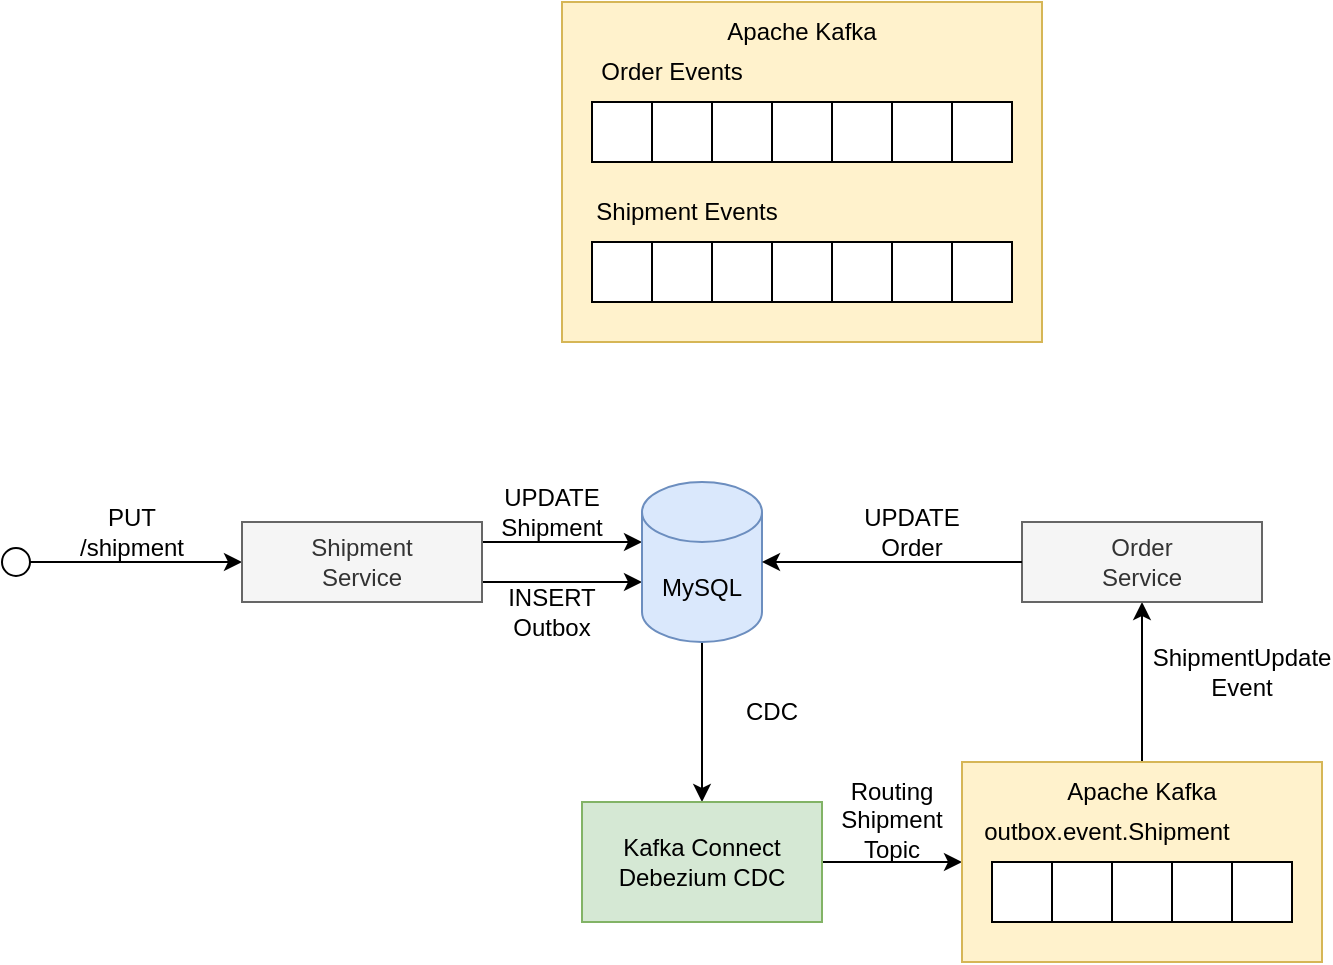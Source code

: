 <mxfile version="24.7.6">
  <diagram name="페이지-1" id="OJn4qWadmgmPl1W8cVxA">
    <mxGraphModel dx="524" dy="997" grid="1" gridSize="10" guides="1" tooltips="1" connect="1" arrows="1" fold="1" page="1" pageScale="1" pageWidth="1169" pageHeight="827" math="0" shadow="0">
      <root>
        <mxCell id="0" />
        <mxCell id="1" parent="0" />
        <mxCell id="_ZfUV2Xm4BZs3Ikk3f9N-5" style="edgeStyle=orthogonalEdgeStyle;rounded=0;orthogonalLoop=1;jettySize=auto;html=1;entryX=0;entryY=0.5;entryDx=0;entryDy=0;" parent="1" source="_ZfUV2Xm4BZs3Ikk3f9N-2" edge="1">
          <mxGeometry relative="1" as="geometry">
            <mxPoint x="160" y="300" as="targetPoint" />
          </mxGeometry>
        </mxCell>
        <mxCell id="_ZfUV2Xm4BZs3Ikk3f9N-2" value="" style="ellipse;whiteSpace=wrap;html=1;aspect=fixed;" parent="1" vertex="1">
          <mxGeometry x="40" y="293" width="14" height="14" as="geometry" />
        </mxCell>
        <mxCell id="_ZfUV2Xm4BZs3Ikk3f9N-7" style="edgeStyle=orthogonalEdgeStyle;rounded=0;orthogonalLoop=1;jettySize=auto;html=1;exitX=1;exitY=0.25;exitDx=0;exitDy=0;" parent="1" edge="1">
          <mxGeometry relative="1" as="geometry">
            <mxPoint x="280" y="290" as="sourcePoint" />
            <mxPoint x="360" y="290" as="targetPoint" />
          </mxGeometry>
        </mxCell>
        <mxCell id="_ZfUV2Xm4BZs3Ikk3f9N-8" style="edgeStyle=orthogonalEdgeStyle;rounded=0;orthogonalLoop=1;jettySize=auto;html=1;entryX=0;entryY=0.625;entryDx=0;entryDy=0;entryPerimeter=0;exitX=1;exitY=0.75;exitDx=0;exitDy=0;" parent="1" edge="1">
          <mxGeometry relative="1" as="geometry">
            <mxPoint x="280" y="310" as="sourcePoint" />
            <mxPoint x="360" y="310" as="targetPoint" />
          </mxGeometry>
        </mxCell>
        <mxCell id="_ZfUV2Xm4BZs3Ikk3f9N-9" value="Shipment&lt;div&gt;Service&lt;/div&gt;" style="rounded=0;whiteSpace=wrap;html=1;fillColor=#f5f5f5;fontColor=#333333;strokeColor=#666666;" parent="1" vertex="1">
          <mxGeometry x="160" y="280" width="120" height="40" as="geometry" />
        </mxCell>
        <mxCell id="_ZfUV2Xm4BZs3Ikk3f9N-58" style="edgeStyle=orthogonalEdgeStyle;rounded=0;orthogonalLoop=1;jettySize=auto;html=1;entryX=0.5;entryY=0;entryDx=0;entryDy=0;" parent="1" source="_ZfUV2Xm4BZs3Ikk3f9N-10" target="_ZfUV2Xm4BZs3Ikk3f9N-11" edge="1">
          <mxGeometry relative="1" as="geometry" />
        </mxCell>
        <mxCell id="_ZfUV2Xm4BZs3Ikk3f9N-10" value="MySQL" style="shape=cylinder3;whiteSpace=wrap;html=1;boundedLbl=1;backgroundOutline=1;size=15;fillColor=#dae8fc;strokeColor=#6c8ebf;" parent="1" vertex="1">
          <mxGeometry x="360" y="260" width="60" height="80" as="geometry" />
        </mxCell>
        <mxCell id="_ZfUV2Xm4BZs3Ikk3f9N-57" style="edgeStyle=orthogonalEdgeStyle;rounded=0;orthogonalLoop=1;jettySize=auto;html=1;entryX=0;entryY=0.5;entryDx=0;entryDy=0;" parent="1" source="_ZfUV2Xm4BZs3Ikk3f9N-11" target="_ZfUV2Xm4BZs3Ikk3f9N-13" edge="1">
          <mxGeometry relative="1" as="geometry" />
        </mxCell>
        <mxCell id="_ZfUV2Xm4BZs3Ikk3f9N-11" value="Kafka Connect&lt;div&gt;Debezium CDC&lt;/div&gt;" style="rounded=0;whiteSpace=wrap;html=1;fillColor=#d5e8d4;strokeColor=#82b366;" parent="1" vertex="1">
          <mxGeometry x="330" y="420" width="120" height="60" as="geometry" />
        </mxCell>
        <mxCell id="_ZfUV2Xm4BZs3Ikk3f9N-12" value="" style="group;fillColor=#fff2cc;strokeColor=#d6b656;container=0;" parent="1" vertex="1" connectable="0">
          <mxGeometry x="520" y="400" width="180" height="100" as="geometry" />
        </mxCell>
        <mxCell id="_ZfUV2Xm4BZs3Ikk3f9N-33" value="" style="group;fillColor=#fff2cc;strokeColor=#d6b656;" parent="1" vertex="1" connectable="0">
          <mxGeometry x="320" y="20" width="240" height="170" as="geometry" />
        </mxCell>
        <mxCell id="_ZfUV2Xm4BZs3Ikk3f9N-34" value="" style="rounded=0;whiteSpace=wrap;html=1;fillColor=#fff2cc;strokeColor=#d6b656;" parent="_ZfUV2Xm4BZs3Ikk3f9N-33" vertex="1">
          <mxGeometry width="240" height="170" as="geometry" />
        </mxCell>
        <mxCell id="_ZfUV2Xm4BZs3Ikk3f9N-35" value="Apache Kafka" style="text;html=1;align=center;verticalAlign=middle;whiteSpace=wrap;rounded=0;" parent="_ZfUV2Xm4BZs3Ikk3f9N-33" vertex="1">
          <mxGeometry x="75" width="90" height="30" as="geometry" />
        </mxCell>
        <mxCell id="_ZfUV2Xm4BZs3Ikk3f9N-36" value="" style="group" parent="_ZfUV2Xm4BZs3Ikk3f9N-33" vertex="1" connectable="0">
          <mxGeometry x="15" y="50" width="210" height="30" as="geometry" />
        </mxCell>
        <mxCell id="_ZfUV2Xm4BZs3Ikk3f9N-37" value="" style="rounded=0;whiteSpace=wrap;html=1;" parent="_ZfUV2Xm4BZs3Ikk3f9N-36" vertex="1">
          <mxGeometry width="30" height="30" as="geometry" />
        </mxCell>
        <mxCell id="_ZfUV2Xm4BZs3Ikk3f9N-38" value="" style="rounded=0;whiteSpace=wrap;html=1;" parent="_ZfUV2Xm4BZs3Ikk3f9N-36" vertex="1">
          <mxGeometry x="30" width="30" height="30" as="geometry" />
        </mxCell>
        <mxCell id="_ZfUV2Xm4BZs3Ikk3f9N-39" value="" style="rounded=0;whiteSpace=wrap;html=1;" parent="_ZfUV2Xm4BZs3Ikk3f9N-36" vertex="1">
          <mxGeometry x="60" width="30" height="30" as="geometry" />
        </mxCell>
        <mxCell id="_ZfUV2Xm4BZs3Ikk3f9N-40" value="" style="rounded=0;whiteSpace=wrap;html=1;" parent="_ZfUV2Xm4BZs3Ikk3f9N-36" vertex="1">
          <mxGeometry x="90" width="30" height="30" as="geometry" />
        </mxCell>
        <mxCell id="_ZfUV2Xm4BZs3Ikk3f9N-41" value="" style="rounded=0;whiteSpace=wrap;html=1;" parent="_ZfUV2Xm4BZs3Ikk3f9N-36" vertex="1">
          <mxGeometry x="120" width="30" height="30" as="geometry" />
        </mxCell>
        <mxCell id="_ZfUV2Xm4BZs3Ikk3f9N-42" value="" style="rounded=0;whiteSpace=wrap;html=1;" parent="_ZfUV2Xm4BZs3Ikk3f9N-36" vertex="1">
          <mxGeometry x="150" width="30" height="30" as="geometry" />
        </mxCell>
        <mxCell id="_ZfUV2Xm4BZs3Ikk3f9N-43" value="" style="rounded=0;whiteSpace=wrap;html=1;" parent="_ZfUV2Xm4BZs3Ikk3f9N-36" vertex="1">
          <mxGeometry x="180" width="30" height="30" as="geometry" />
        </mxCell>
        <mxCell id="_ZfUV2Xm4BZs3Ikk3f9N-44" value="Order Events" style="text;html=1;align=center;verticalAlign=middle;whiteSpace=wrap;rounded=0;" parent="_ZfUV2Xm4BZs3Ikk3f9N-33" vertex="1">
          <mxGeometry x="15" y="20" width="80" height="30" as="geometry" />
        </mxCell>
        <mxCell id="_ZfUV2Xm4BZs3Ikk3f9N-45" value="" style="group" parent="_ZfUV2Xm4BZs3Ikk3f9N-33" vertex="1" connectable="0">
          <mxGeometry x="15" y="120" width="210" height="30" as="geometry" />
        </mxCell>
        <mxCell id="_ZfUV2Xm4BZs3Ikk3f9N-46" value="" style="rounded=0;whiteSpace=wrap;html=1;" parent="_ZfUV2Xm4BZs3Ikk3f9N-45" vertex="1">
          <mxGeometry width="30" height="30" as="geometry" />
        </mxCell>
        <mxCell id="_ZfUV2Xm4BZs3Ikk3f9N-47" value="" style="rounded=0;whiteSpace=wrap;html=1;" parent="_ZfUV2Xm4BZs3Ikk3f9N-45" vertex="1">
          <mxGeometry x="30" width="30" height="30" as="geometry" />
        </mxCell>
        <mxCell id="_ZfUV2Xm4BZs3Ikk3f9N-48" value="" style="rounded=0;whiteSpace=wrap;html=1;" parent="_ZfUV2Xm4BZs3Ikk3f9N-45" vertex="1">
          <mxGeometry x="60" width="30" height="30" as="geometry" />
        </mxCell>
        <mxCell id="_ZfUV2Xm4BZs3Ikk3f9N-49" value="" style="rounded=0;whiteSpace=wrap;html=1;" parent="_ZfUV2Xm4BZs3Ikk3f9N-45" vertex="1">
          <mxGeometry x="90" width="30" height="30" as="geometry" />
        </mxCell>
        <mxCell id="_ZfUV2Xm4BZs3Ikk3f9N-50" value="" style="rounded=0;whiteSpace=wrap;html=1;" parent="_ZfUV2Xm4BZs3Ikk3f9N-45" vertex="1">
          <mxGeometry x="120" width="30" height="30" as="geometry" />
        </mxCell>
        <mxCell id="_ZfUV2Xm4BZs3Ikk3f9N-51" value="" style="rounded=0;whiteSpace=wrap;html=1;" parent="_ZfUV2Xm4BZs3Ikk3f9N-45" vertex="1">
          <mxGeometry x="150" width="30" height="30" as="geometry" />
        </mxCell>
        <mxCell id="_ZfUV2Xm4BZs3Ikk3f9N-52" value="" style="rounded=0;whiteSpace=wrap;html=1;" parent="_ZfUV2Xm4BZs3Ikk3f9N-45" vertex="1">
          <mxGeometry x="180" width="30" height="30" as="geometry" />
        </mxCell>
        <mxCell id="_ZfUV2Xm4BZs3Ikk3f9N-53" value="Shipment Events" style="text;html=1;align=center;verticalAlign=middle;whiteSpace=wrap;rounded=0;" parent="_ZfUV2Xm4BZs3Ikk3f9N-33" vertex="1">
          <mxGeometry x="15" y="90" width="95" height="30" as="geometry" />
        </mxCell>
        <mxCell id="_ZfUV2Xm4BZs3Ikk3f9N-56" style="edgeStyle=orthogonalEdgeStyle;rounded=0;orthogonalLoop=1;jettySize=auto;html=1;entryX=0.5;entryY=1;entryDx=0;entryDy=0;" parent="1" source="_ZfUV2Xm4BZs3Ikk3f9N-13" target="_ZfUV2Xm4BZs3Ikk3f9N-54" edge="1">
          <mxGeometry relative="1" as="geometry" />
        </mxCell>
        <mxCell id="_ZfUV2Xm4BZs3Ikk3f9N-13" value="" style="rounded=0;whiteSpace=wrap;html=1;fillColor=#fff2cc;strokeColor=#d6b656;container=0;" parent="1" vertex="1">
          <mxGeometry x="520" y="400" width="180" height="100" as="geometry" />
        </mxCell>
        <mxCell id="_ZfUV2Xm4BZs3Ikk3f9N-14" value="Apache Kafka" style="text;html=1;align=center;verticalAlign=middle;whiteSpace=wrap;rounded=0;container=0;" parent="1" vertex="1">
          <mxGeometry x="565" y="400" width="90" height="30" as="geometry" />
        </mxCell>
        <mxCell id="_ZfUV2Xm4BZs3Ikk3f9N-23" value="outbox.event.Shipment" style="text;html=1;align=center;verticalAlign=middle;whiteSpace=wrap;rounded=0;container=0;" parent="1" vertex="1">
          <mxGeometry x="535" y="420" width="115" height="30" as="geometry" />
        </mxCell>
        <mxCell id="_ZfUV2Xm4BZs3Ikk3f9N-16" value="" style="rounded=0;whiteSpace=wrap;html=1;container=0;" parent="1" vertex="1">
          <mxGeometry x="535" y="450" width="30" height="30" as="geometry" />
        </mxCell>
        <mxCell id="_ZfUV2Xm4BZs3Ikk3f9N-17" value="" style="rounded=0;whiteSpace=wrap;html=1;container=0;" parent="1" vertex="1">
          <mxGeometry x="565" y="450" width="30" height="30" as="geometry" />
        </mxCell>
        <mxCell id="_ZfUV2Xm4BZs3Ikk3f9N-18" value="" style="rounded=0;whiteSpace=wrap;html=1;container=0;" parent="1" vertex="1">
          <mxGeometry x="595" y="450" width="30" height="30" as="geometry" />
        </mxCell>
        <mxCell id="_ZfUV2Xm4BZs3Ikk3f9N-19" value="" style="rounded=0;whiteSpace=wrap;html=1;container=0;" parent="1" vertex="1">
          <mxGeometry x="625" y="450" width="30" height="30" as="geometry" />
        </mxCell>
        <mxCell id="_ZfUV2Xm4BZs3Ikk3f9N-20" value="" style="rounded=0;whiteSpace=wrap;html=1;container=0;" parent="1" vertex="1">
          <mxGeometry x="655" y="450" width="30" height="30" as="geometry" />
        </mxCell>
        <mxCell id="_ZfUV2Xm4BZs3Ikk3f9N-54" value="Order&lt;div&gt;Service&lt;/div&gt;" style="rounded=0;whiteSpace=wrap;html=1;fillColor=#f5f5f5;fontColor=#333333;strokeColor=#666666;" parent="1" vertex="1">
          <mxGeometry x="550" y="280" width="120" height="40" as="geometry" />
        </mxCell>
        <mxCell id="_ZfUV2Xm4BZs3Ikk3f9N-55" style="edgeStyle=orthogonalEdgeStyle;rounded=0;orthogonalLoop=1;jettySize=auto;html=1;entryX=1;entryY=0.5;entryDx=0;entryDy=0;entryPerimeter=0;" parent="1" source="_ZfUV2Xm4BZs3Ikk3f9N-54" target="_ZfUV2Xm4BZs3Ikk3f9N-10" edge="1">
          <mxGeometry relative="1" as="geometry" />
        </mxCell>
        <mxCell id="_ZfUV2Xm4BZs3Ikk3f9N-59" value="PUT /shipment" style="text;html=1;align=center;verticalAlign=middle;whiteSpace=wrap;rounded=0;" parent="1" vertex="1">
          <mxGeometry x="70" y="270" width="70" height="30" as="geometry" />
        </mxCell>
        <mxCell id="_ZfUV2Xm4BZs3Ikk3f9N-60" value="UPDATE Shipment" style="text;html=1;align=center;verticalAlign=middle;whiteSpace=wrap;rounded=0;" parent="1" vertex="1">
          <mxGeometry x="280" y="260" width="70" height="30" as="geometry" />
        </mxCell>
        <mxCell id="_ZfUV2Xm4BZs3Ikk3f9N-61" value="INSERT&lt;div&gt;Outbox&lt;/div&gt;" style="text;html=1;align=center;verticalAlign=middle;whiteSpace=wrap;rounded=0;" parent="1" vertex="1">
          <mxGeometry x="280" y="310" width="70" height="30" as="geometry" />
        </mxCell>
        <mxCell id="_ZfUV2Xm4BZs3Ikk3f9N-62" value="CDC" style="text;html=1;align=center;verticalAlign=middle;whiteSpace=wrap;rounded=0;" parent="1" vertex="1">
          <mxGeometry x="390" y="360" width="70" height="30" as="geometry" />
        </mxCell>
        <mxCell id="_ZfUV2Xm4BZs3Ikk3f9N-63" value="Routing Shipment Topic" style="text;html=1;align=center;verticalAlign=middle;whiteSpace=wrap;rounded=0;" parent="1" vertex="1">
          <mxGeometry x="450" y="414" width="70" height="30" as="geometry" />
        </mxCell>
        <mxCell id="_ZfUV2Xm4BZs3Ikk3f9N-64" value="ShipmentUpdate&lt;div&gt;Event&lt;/div&gt;" style="text;html=1;align=center;verticalAlign=middle;whiteSpace=wrap;rounded=0;" parent="1" vertex="1">
          <mxGeometry x="625" y="340" width="70" height="30" as="geometry" />
        </mxCell>
        <mxCell id="_ZfUV2Xm4BZs3Ikk3f9N-65" value="UPDATE&lt;div&gt;Order&lt;/div&gt;" style="text;html=1;align=center;verticalAlign=middle;whiteSpace=wrap;rounded=0;" parent="1" vertex="1">
          <mxGeometry x="460" y="270" width="70" height="30" as="geometry" />
        </mxCell>
      </root>
    </mxGraphModel>
  </diagram>
</mxfile>
